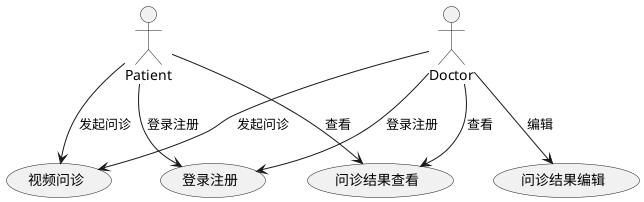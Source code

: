 @startuml

actor Patient as P
actor Doctor as D

    usecase "视频问诊" as UC1
    usecase "问诊结果编辑" as UC2
    usecase "问诊结果查看" as UC3
    usecase "登录注册" as UC4

P --> UC1: 发起问诊
P --> UC3: 查看
P --> UC4: 登录注册


D --> UC2: 编辑
D --> UC4: 登录注册
D --> UC1: 发起问诊
D --> UC3: 查看




@enduml

